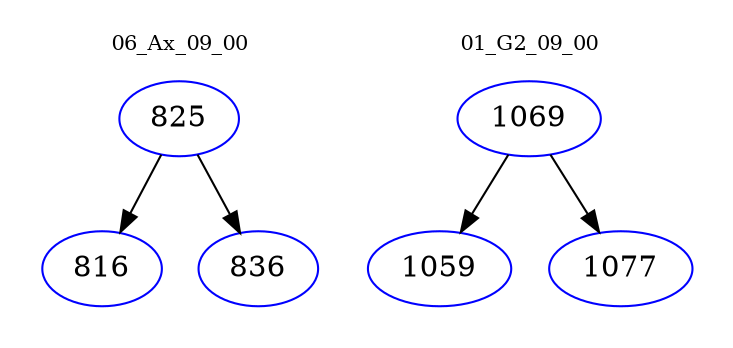 digraph{
subgraph cluster_0 {
color = white
label = "06_Ax_09_00";
fontsize=10;
T0_825 [label="825", color="blue"]
T0_825 -> T0_816 [color="black"]
T0_816 [label="816", color="blue"]
T0_825 -> T0_836 [color="black"]
T0_836 [label="836", color="blue"]
}
subgraph cluster_1 {
color = white
label = "01_G2_09_00";
fontsize=10;
T1_1069 [label="1069", color="blue"]
T1_1069 -> T1_1059 [color="black"]
T1_1059 [label="1059", color="blue"]
T1_1069 -> T1_1077 [color="black"]
T1_1077 [label="1077", color="blue"]
}
}
